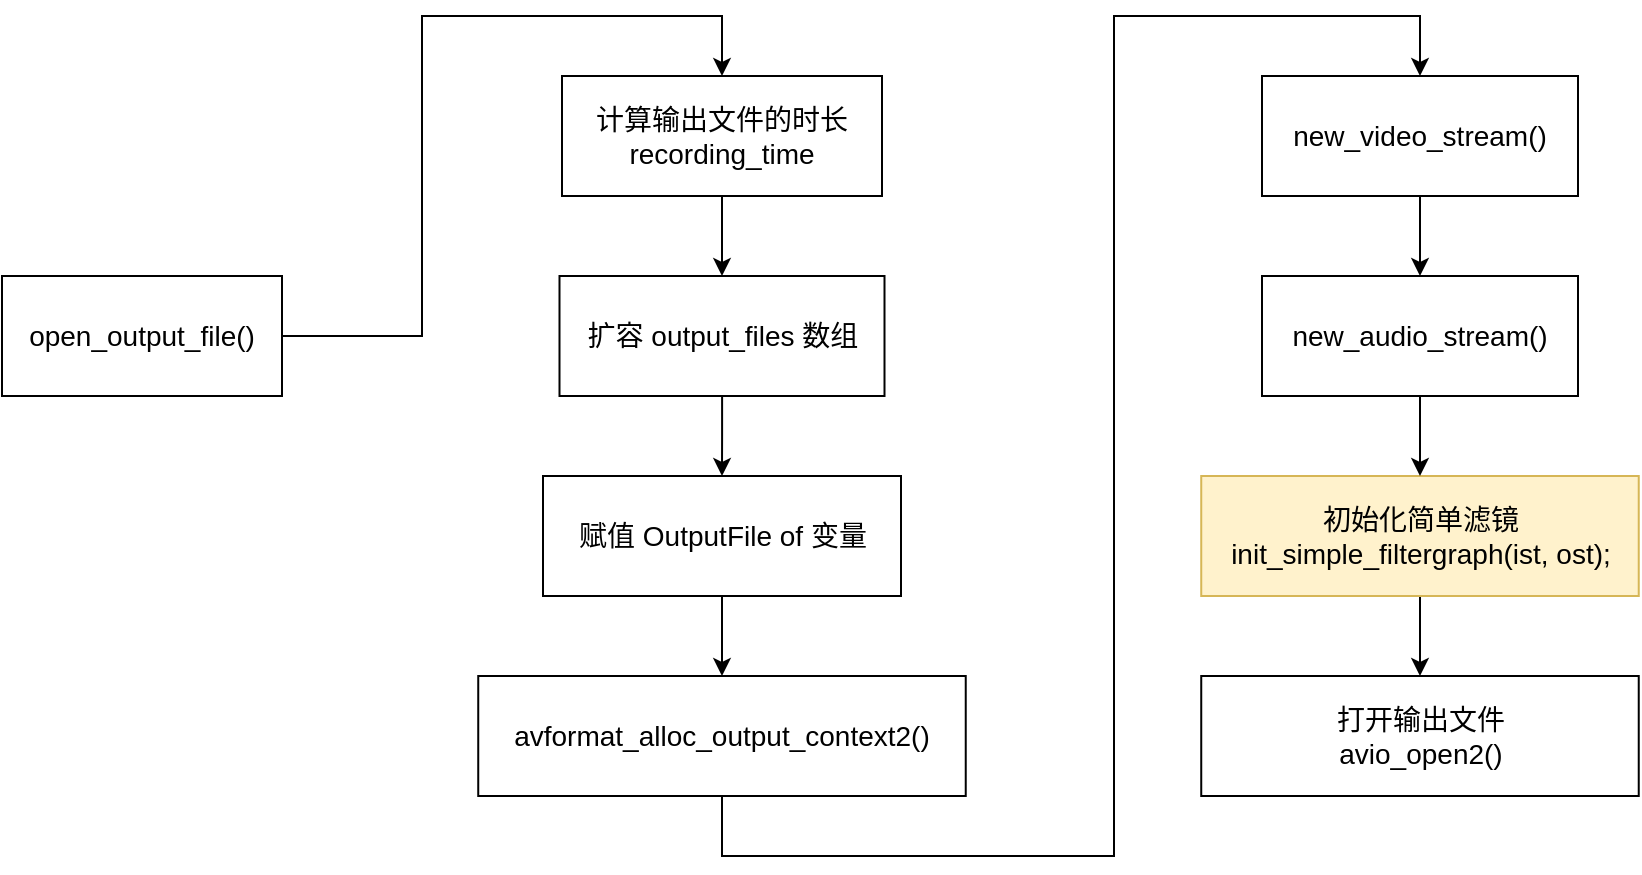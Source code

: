 <mxfile version="20.2.3" type="device"><diagram id="CCSkUD4YMc4SreTmyc2y" name="第 1 页"><mxGraphModel dx="1222" dy="865" grid="1" gridSize="10" guides="1" tooltips="1" connect="1" arrows="1" fold="1" page="1" pageScale="1" pageWidth="827" pageHeight="1169" math="0" shadow="0"><root><mxCell id="0"/><mxCell id="1" parent="0"/><mxCell id="fyDznYu2upmtHlqrGjxY-14" style="edgeStyle=orthogonalEdgeStyle;rounded=0;orthogonalLoop=1;jettySize=auto;html=1;entryX=0.5;entryY=0;entryDx=0;entryDy=0;fontSize=14;" parent="1" source="md7RBjFyD2T9hECYB-EM-1" target="fyDznYu2upmtHlqrGjxY-1" edge="1"><mxGeometry relative="1" as="geometry"><Array as="points"><mxPoint x="260" y="400"/><mxPoint x="260" y="240"/><mxPoint x="410" y="240"/></Array></mxGeometry></mxCell><mxCell id="md7RBjFyD2T9hECYB-EM-1" value="open_output_file()" style="rounded=0;whiteSpace=wrap;html=1;fontSize=14;" parent="1" vertex="1"><mxGeometry x="50" y="370" width="140" height="60" as="geometry"/></mxCell><mxCell id="fyDznYu2upmtHlqrGjxY-15" style="edgeStyle=orthogonalEdgeStyle;rounded=0;orthogonalLoop=1;jettySize=auto;html=1;fontSize=14;" parent="1" source="fyDznYu2upmtHlqrGjxY-1" edge="1"><mxGeometry relative="1" as="geometry"><mxPoint x="410" y="370" as="targetPoint"/></mxGeometry></mxCell><mxCell id="fyDznYu2upmtHlqrGjxY-1" value="计算输出文件的时长&lt;br style=&quot;font-size: 14px;&quot;&gt;recording_time" style="rounded=0;whiteSpace=wrap;html=1;fontSize=14;" parent="1" vertex="1"><mxGeometry x="330" y="270" width="160" height="60" as="geometry"/></mxCell><mxCell id="fyDznYu2upmtHlqrGjxY-17" style="edgeStyle=orthogonalEdgeStyle;rounded=0;orthogonalLoop=1;jettySize=auto;html=1;fontSize=14;" parent="1" edge="1"><mxGeometry relative="1" as="geometry"><mxPoint x="410" y="560" as="sourcePoint"/></mxGeometry></mxCell><mxCell id="fyDznYu2upmtHlqrGjxY-18" style="edgeStyle=orthogonalEdgeStyle;rounded=0;orthogonalLoop=1;jettySize=auto;html=1;fontSize=14;" parent="1" edge="1"><mxGeometry relative="1" as="geometry"><mxPoint x="410" y="686" as="sourcePoint"/></mxGeometry></mxCell><mxCell id="fyDznYu2upmtHlqrGjxY-19" style="edgeStyle=orthogonalEdgeStyle;rounded=0;orthogonalLoop=1;jettySize=auto;html=1;fontSize=14;" parent="1" edge="1"><mxGeometry relative="1" as="geometry"><mxPoint x="410" y="790" as="sourcePoint"/></mxGeometry></mxCell><mxCell id="YEe1droZhsymlFIzcvOm-12" style="edgeStyle=orthogonalEdgeStyle;rounded=0;orthogonalLoop=1;jettySize=auto;html=1;" parent="1" source="fyDznYu2upmtHlqrGjxY-12" target="YEe1droZhsymlFIzcvOm-11" edge="1"><mxGeometry relative="1" as="geometry"/></mxCell><mxCell id="fyDznYu2upmtHlqrGjxY-12" value="初始化简单滤镜&lt;br&gt;init_simple_filtergraph(ist, ost);" style="rounded=0;whiteSpace=wrap;html=1;fontSize=14;fillColor=#fff2cc;strokeColor=#d6b656;" parent="1" vertex="1"><mxGeometry x="649.62" y="470" width="218.75" height="60" as="geometry"/></mxCell><mxCell id="YEe1droZhsymlFIzcvOm-6" style="edgeStyle=orthogonalEdgeStyle;rounded=0;orthogonalLoop=1;jettySize=auto;html=1;" parent="1" source="YEe1droZhsymlFIzcvOm-1" target="YEe1droZhsymlFIzcvOm-2" edge="1"><mxGeometry relative="1" as="geometry"/></mxCell><mxCell id="YEe1droZhsymlFIzcvOm-1" value="扩容 output_files 数组" style="rounded=0;whiteSpace=wrap;html=1;fontSize=14;" parent="1" vertex="1"><mxGeometry x="328.75" y="370" width="162.5" height="60" as="geometry"/></mxCell><mxCell id="YEe1droZhsymlFIzcvOm-7" style="edgeStyle=orthogonalEdgeStyle;rounded=0;orthogonalLoop=1;jettySize=auto;html=1;entryX=0.5;entryY=0;entryDx=0;entryDy=0;" parent="1" source="YEe1droZhsymlFIzcvOm-2" target="YEe1droZhsymlFIzcvOm-3" edge="1"><mxGeometry relative="1" as="geometry"/></mxCell><mxCell id="YEe1droZhsymlFIzcvOm-2" value="赋值 OutputFile of 变量" style="rounded=0;whiteSpace=wrap;html=1;fontSize=14;" parent="1" vertex="1"><mxGeometry x="320.5" y="470" width="179" height="60" as="geometry"/></mxCell><mxCell id="YEe1droZhsymlFIzcvOm-8" style="edgeStyle=orthogonalEdgeStyle;rounded=0;orthogonalLoop=1;jettySize=auto;html=1;entryX=0.5;entryY=0;entryDx=0;entryDy=0;" parent="1" source="YEe1droZhsymlFIzcvOm-3" target="YEe1droZhsymlFIzcvOm-4" edge="1"><mxGeometry relative="1" as="geometry"><Array as="points"><mxPoint x="410" y="660"/><mxPoint x="606" y="660"/><mxPoint x="606" y="240"/><mxPoint x="759" y="240"/></Array></mxGeometry></mxCell><mxCell id="YEe1droZhsymlFIzcvOm-3" value="avformat_alloc_output_context2()" style="rounded=0;whiteSpace=wrap;html=1;fontSize=14;" parent="1" vertex="1"><mxGeometry x="288.12" y="570" width="243.75" height="60" as="geometry"/></mxCell><mxCell id="YEe1droZhsymlFIzcvOm-9" style="edgeStyle=orthogonalEdgeStyle;rounded=0;orthogonalLoop=1;jettySize=auto;html=1;" parent="1" source="YEe1droZhsymlFIzcvOm-4" target="YEe1droZhsymlFIzcvOm-5" edge="1"><mxGeometry relative="1" as="geometry"/></mxCell><mxCell id="YEe1droZhsymlFIzcvOm-4" value="new_video_stream()" style="rounded=0;whiteSpace=wrap;html=1;fontSize=14;" parent="1" vertex="1"><mxGeometry x="680" y="270" width="158" height="60" as="geometry"/></mxCell><mxCell id="YEe1droZhsymlFIzcvOm-10" style="edgeStyle=orthogonalEdgeStyle;rounded=0;orthogonalLoop=1;jettySize=auto;html=1;" parent="1" source="YEe1droZhsymlFIzcvOm-5" target="fyDznYu2upmtHlqrGjxY-12" edge="1"><mxGeometry relative="1" as="geometry"/></mxCell><mxCell id="YEe1droZhsymlFIzcvOm-5" value="new_audio_stream()" style="rounded=0;whiteSpace=wrap;html=1;fontSize=14;" parent="1" vertex="1"><mxGeometry x="680" y="370" width="158" height="60" as="geometry"/></mxCell><mxCell id="YEe1droZhsymlFIzcvOm-11" value="打开输出文件&lt;br&gt;avio_open2()" style="rounded=0;whiteSpace=wrap;html=1;fontSize=14;" parent="1" vertex="1"><mxGeometry x="649.62" y="570" width="218.75" height="60" as="geometry"/></mxCell></root></mxGraphModel></diagram></mxfile>